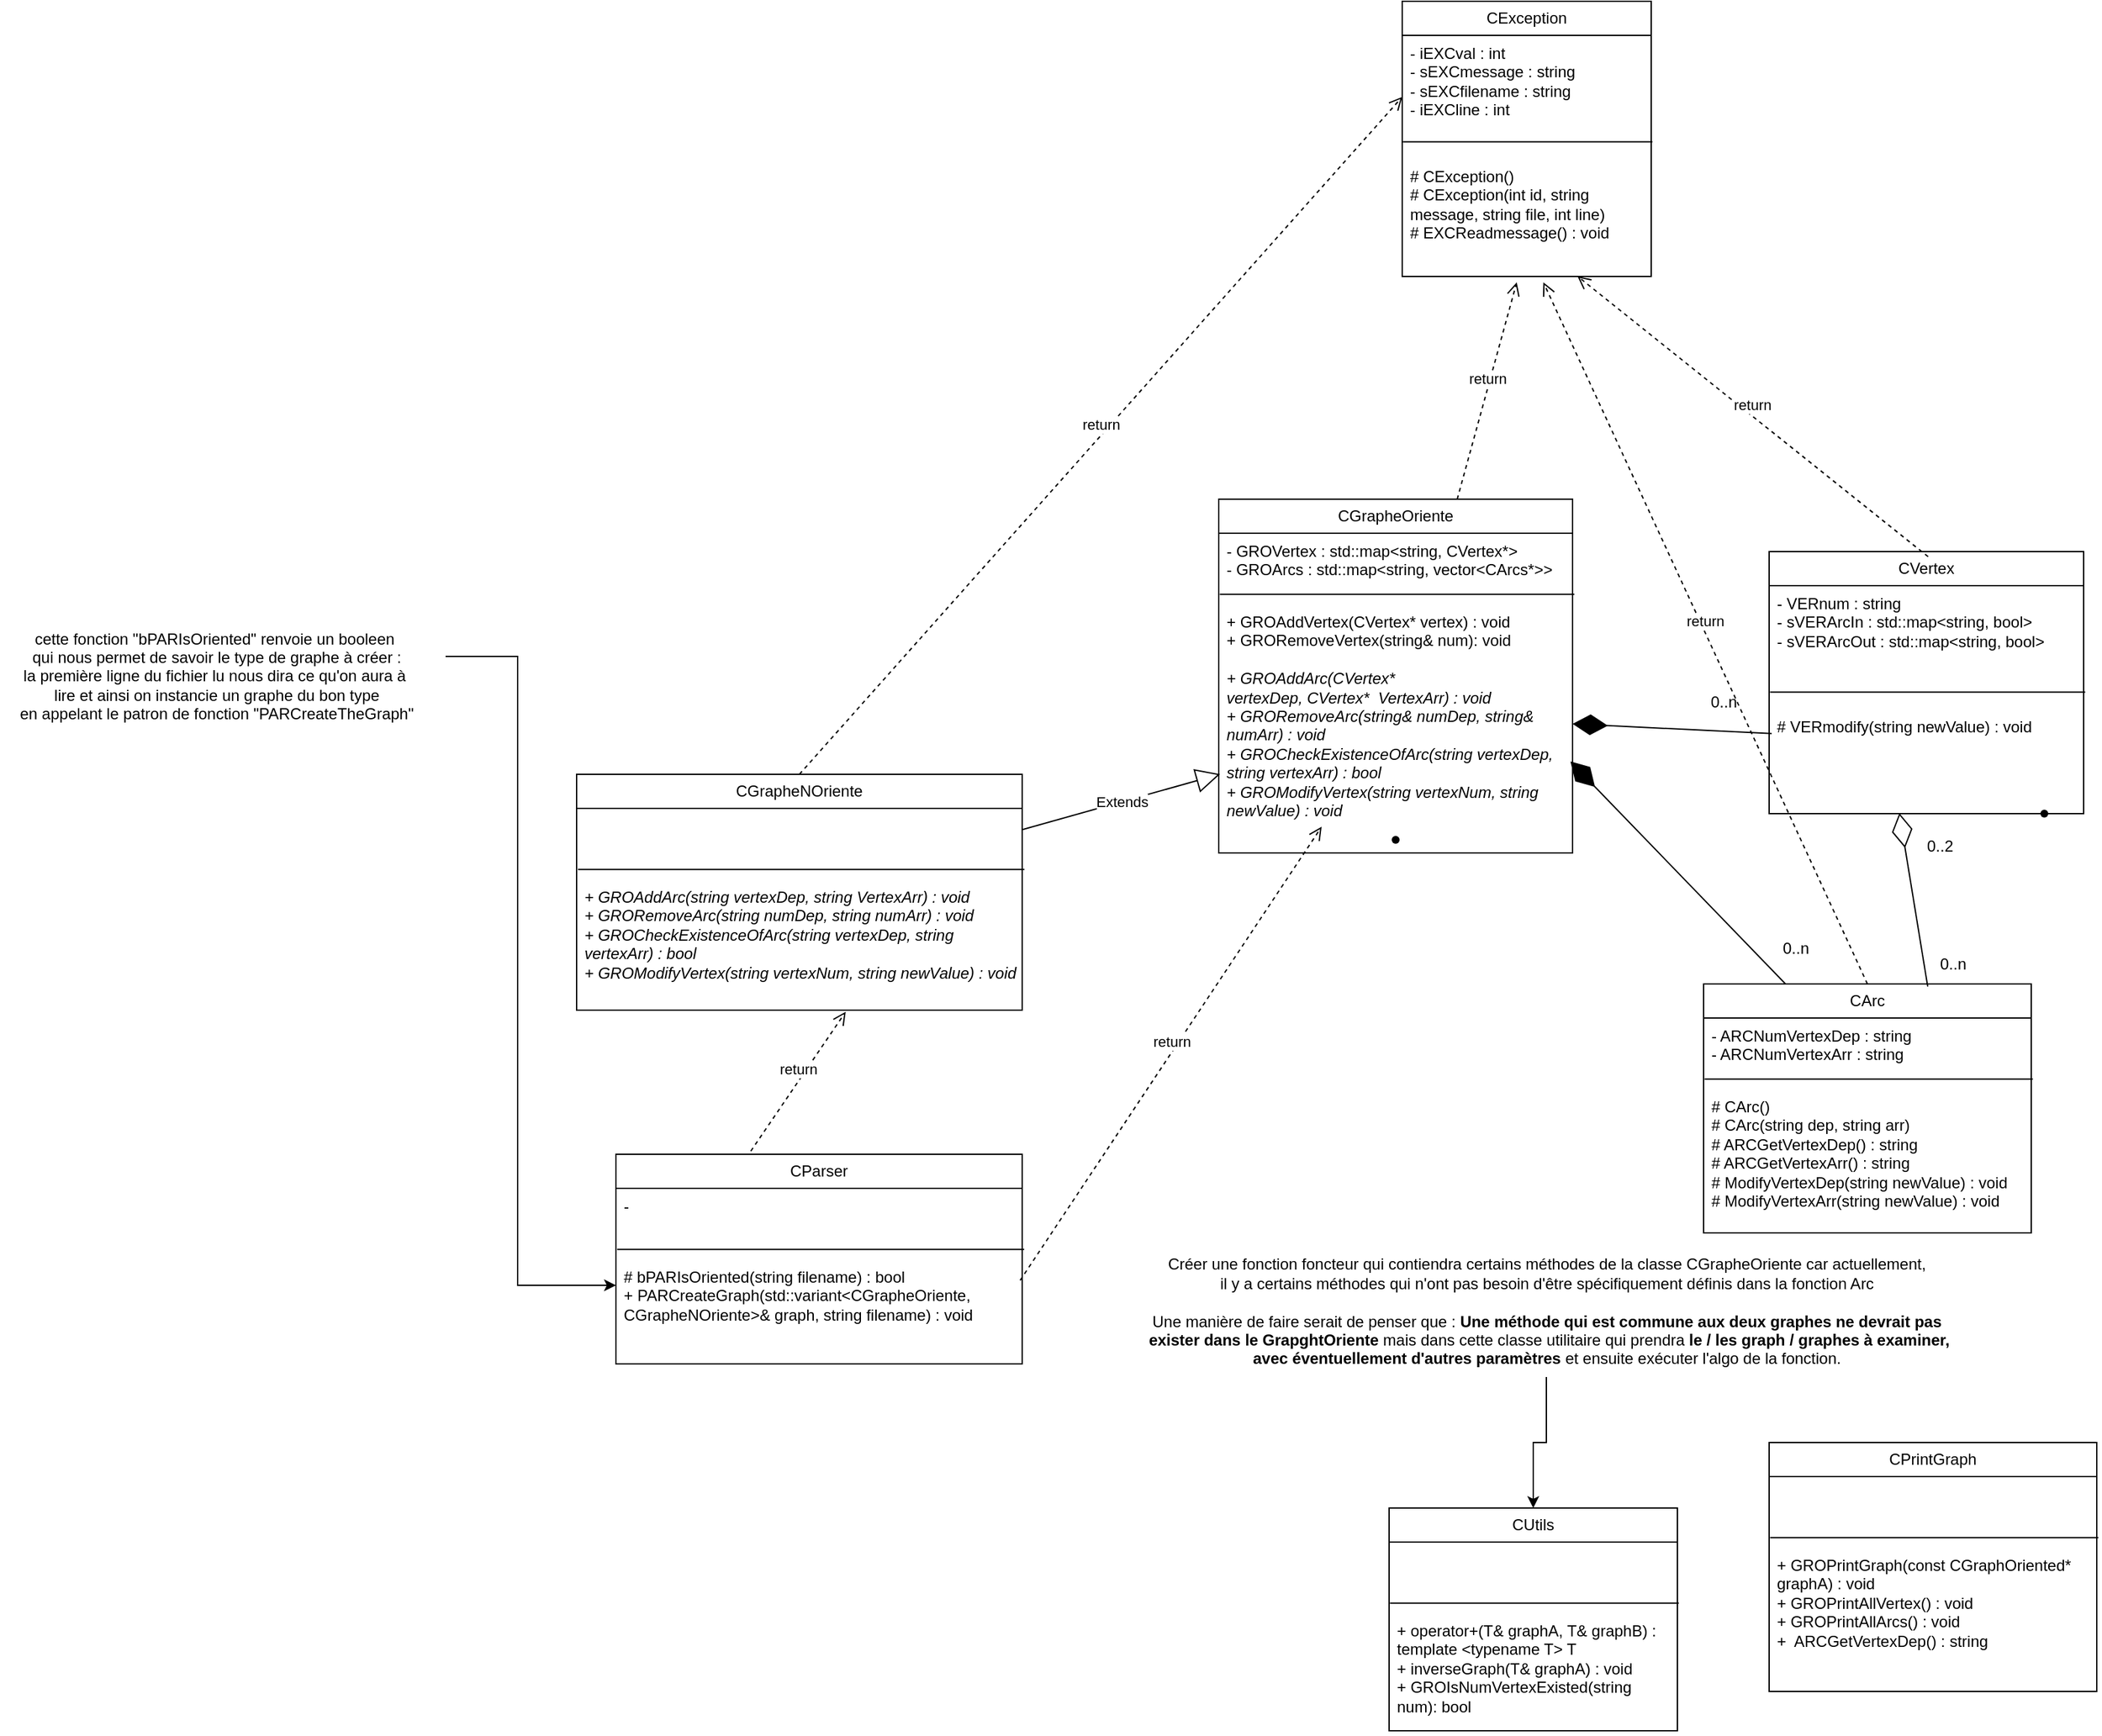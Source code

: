 <mxfile version="24.0.4" type="device" pages="2">
  <diagram id="C5RBs43oDa-KdzZeNtuy" name="Page-1">
    <mxGraphModel dx="2117" dy="1886" grid="1" gridSize="10" guides="1" tooltips="1" connect="1" arrows="1" fold="1" page="1" pageScale="1" pageWidth="827" pageHeight="1169" math="0" shadow="0">
      <root>
        <mxCell id="WIyWlLk6GJQsqaUBKTNV-0" />
        <mxCell id="WIyWlLk6GJQsqaUBKTNV-1" parent="WIyWlLk6GJQsqaUBKTNV-0" />
        <mxCell id="fmbFDOLSk-g1tTLBn8m_-1" value="CGrapheOriente" style="swimlane;fontStyle=0;childLayout=stackLayout;horizontal=1;startSize=26;fillColor=none;horizontalStack=0;resizeParent=1;resizeParentMax=0;resizeLast=0;collapsible=1;marginBottom=0;whiteSpace=wrap;html=1;" parent="WIyWlLk6GJQsqaUBKTNV-1" vertex="1">
          <mxGeometry x="130" y="90" width="270" height="270" as="geometry" />
        </mxCell>
        <mxCell id="fmbFDOLSk-g1tTLBn8m_-2" value="- GROVertex : std::map&amp;lt;string, CVertex*&amp;gt;&lt;div&gt;- GROArcs : std::map&amp;lt;string, vector&amp;lt;&lt;span style=&quot;background-color: initial;&quot;&gt;CArcs*&lt;/span&gt;&lt;span style=&quot;background-color: initial;&quot;&gt;&amp;gt;&amp;gt;&lt;/span&gt;&lt;/div&gt;&lt;div&gt;&lt;br&gt;&lt;/div&gt;&lt;div&gt;&lt;br&gt;&lt;/div&gt;" style="text;strokeColor=none;fillColor=none;align=left;verticalAlign=top;spacingLeft=4;spacingRight=4;overflow=hidden;rotatable=0;points=[[0,0.5],[1,0.5]];portConstraint=eastwest;whiteSpace=wrap;html=1;shadow=0;" parent="fmbFDOLSk-g1tTLBn8m_-1" vertex="1">
          <mxGeometry y="26" width="270" height="54" as="geometry" />
        </mxCell>
        <mxCell id="fmbFDOLSk-g1tTLBn8m_-5" value="" style="endArrow=none;html=1;rounded=0;exitX=0.003;exitY=0.864;exitDx=0;exitDy=0;exitPerimeter=0;entryX=1.005;entryY=0.864;entryDx=0;entryDy=0;entryPerimeter=0;" parent="fmbFDOLSk-g1tTLBn8m_-1" source="fmbFDOLSk-g1tTLBn8m_-2" target="fmbFDOLSk-g1tTLBn8m_-2" edge="1">
          <mxGeometry width="50" height="50" relative="1" as="geometry">
            <mxPoint x="160" y="260" as="sourcePoint" />
            <mxPoint x="210" y="210" as="targetPoint" />
          </mxGeometry>
        </mxCell>
        <mxCell id="fmbFDOLSk-g1tTLBn8m_-4" value="&lt;div&gt;&lt;span style=&quot;background-color: initial;&quot;&gt;+ GROAddVertex(CVertex* vertex) : void&lt;/span&gt;&lt;br&gt;&lt;/div&gt;&lt;div&gt;&lt;div&gt;+ GRORemoveVertex(string&amp;amp; num): void&lt;/div&gt;&lt;div&gt;&lt;/div&gt;&lt;/div&gt;&lt;div&gt;&lt;div style=&quot;border-color: var(--border-color);&quot;&gt;&lt;i&gt;&lt;br&gt;&lt;/i&gt;&lt;/div&gt;&lt;div style=&quot;border-color: var(--border-color);&quot;&gt;&lt;i&gt;+ GROAddArc(CVertex* vertexDep,&amp;nbsp;&lt;/i&gt;&lt;i&gt;CVertex*&amp;nbsp;&lt;/i&gt;&lt;i&gt;&amp;nbsp;VertexArr) : void&lt;/i&gt;&lt;/div&gt;&lt;/div&gt;&lt;div&gt;&lt;i style=&quot;background-color: initial;&quot;&gt;+ GRORemoveArc(string&amp;amp; numDep, string&amp;amp; numArr) : void&lt;/i&gt;&lt;br&gt;&lt;/div&gt;&lt;div&gt;&lt;i&gt;+ GROCheckExistenceOfArc(string vertexDep, string vertexArr) : bool&lt;br&gt;&lt;/i&gt;&lt;/div&gt;&lt;div&gt;&lt;i&gt;+ GROModifyVertex(string vertexNum, string newValue) : void&lt;/i&gt;&lt;br&gt;&lt;/div&gt;" style="text;strokeColor=none;fillColor=none;align=left;verticalAlign=top;spacingLeft=4;spacingRight=4;overflow=hidden;rotatable=0;points=[[0,0.5],[1,0.5]];portConstraint=eastwest;whiteSpace=wrap;html=1;" parent="fmbFDOLSk-g1tTLBn8m_-1" vertex="1">
          <mxGeometry y="80" width="270" height="170" as="geometry" />
        </mxCell>
        <mxCell id="YMa9OIgM9HhuB_QN7jro-11" value="" style="shape=waypoint;sketch=0;size=6;pointerEvents=1;points=[];fillColor=none;resizable=0;rotatable=0;perimeter=centerPerimeter;snapToPoint=1;" parent="fmbFDOLSk-g1tTLBn8m_-1" vertex="1">
          <mxGeometry y="250" width="270" height="20" as="geometry" />
        </mxCell>
        <mxCell id="fmbFDOLSk-g1tTLBn8m_-10" value="Extends" style="endArrow=block;endSize=16;endFill=0;html=1;rounded=0;entryX=0.004;entryY=0.764;entryDx=0;entryDy=0;entryPerimeter=0;" parent="WIyWlLk6GJQsqaUBKTNV-1" source="fmbFDOLSk-g1tTLBn8m_-26" target="fmbFDOLSk-g1tTLBn8m_-4" edge="1">
          <mxGeometry width="160" relative="1" as="geometry">
            <mxPoint x="240" y="500" as="sourcePoint" />
            <mxPoint x="360" y="360" as="targetPoint" />
          </mxGeometry>
        </mxCell>
        <mxCell id="fmbFDOLSk-g1tTLBn8m_-21" value="CArc" style="swimlane;fontStyle=0;childLayout=stackLayout;horizontal=1;startSize=26;fillColor=none;horizontalStack=0;resizeParent=1;resizeParentMax=0;resizeLast=0;collapsible=1;marginBottom=0;whiteSpace=wrap;html=1;" parent="WIyWlLk6GJQsqaUBKTNV-1" vertex="1">
          <mxGeometry x="500" y="460" width="250" height="190" as="geometry" />
        </mxCell>
        <mxCell id="fmbFDOLSk-g1tTLBn8m_-22" value="&lt;div&gt;- ARCNumVertexDep : string&lt;/div&gt;&lt;div&gt;- ARCNumVertexArr : string&lt;/div&gt;&lt;div&gt;&lt;br&gt;&lt;/div&gt;" style="text;strokeColor=none;fillColor=none;align=left;verticalAlign=top;spacingLeft=4;spacingRight=4;overflow=hidden;rotatable=0;points=[[0,0.5],[1,0.5]];portConstraint=eastwest;whiteSpace=wrap;html=1;shadow=0;" parent="fmbFDOLSk-g1tTLBn8m_-21" vertex="1">
          <mxGeometry y="26" width="250" height="54" as="geometry" />
        </mxCell>
        <mxCell id="fmbFDOLSk-g1tTLBn8m_-25" value="" style="endArrow=none;html=1;rounded=0;exitX=0.003;exitY=0.864;exitDx=0;exitDy=0;exitPerimeter=0;entryX=1.005;entryY=0.864;entryDx=0;entryDy=0;entryPerimeter=0;" parent="fmbFDOLSk-g1tTLBn8m_-21" source="fmbFDOLSk-g1tTLBn8m_-22" target="fmbFDOLSk-g1tTLBn8m_-22" edge="1">
          <mxGeometry width="50" height="50" relative="1" as="geometry">
            <mxPoint x="160" y="260" as="sourcePoint" />
            <mxPoint x="210" y="210" as="targetPoint" />
          </mxGeometry>
        </mxCell>
        <mxCell id="fmbFDOLSk-g1tTLBn8m_-24" value="# CArc()&lt;div&gt;# CArc(string dep, string arr)&lt;/div&gt;&lt;div&gt;# ARCGetVertexDep() : string&lt;/div&gt;&lt;div&gt;# ARCGetVertexArr() : string&lt;/div&gt;&lt;div&gt;# ModifyVertexDep(string newValue) : void&lt;/div&gt;&lt;div&gt;# ModifyVertexArr(string newValue) : void&lt;/div&gt;" style="text;strokeColor=none;fillColor=none;align=left;verticalAlign=top;spacingLeft=4;spacingRight=4;overflow=hidden;rotatable=0;points=[[0,0.5],[1,0.5]];portConstraint=eastwest;whiteSpace=wrap;html=1;" parent="fmbFDOLSk-g1tTLBn8m_-21" vertex="1">
          <mxGeometry y="80" width="250" height="110" as="geometry" />
        </mxCell>
        <mxCell id="fmbFDOLSk-g1tTLBn8m_-26" value="CGrapheNOriente" style="swimlane;fontStyle=0;childLayout=stackLayout;horizontal=1;startSize=26;fillColor=none;horizontalStack=0;resizeParent=1;resizeParentMax=0;resizeLast=0;collapsible=1;marginBottom=0;whiteSpace=wrap;html=1;" parent="WIyWlLk6GJQsqaUBKTNV-1" vertex="1">
          <mxGeometry x="-360" y="300" width="340" height="180" as="geometry" />
        </mxCell>
        <mxCell id="fmbFDOLSk-g1tTLBn8m_-27" value="&lt;div&gt;&lt;br&gt;&lt;/div&gt;" style="text;strokeColor=none;fillColor=none;align=left;verticalAlign=top;spacingLeft=4;spacingRight=4;overflow=hidden;rotatable=0;points=[[0,0.5],[1,0.5]];portConstraint=eastwest;whiteSpace=wrap;html=1;shadow=0;" parent="fmbFDOLSk-g1tTLBn8m_-26" vertex="1">
          <mxGeometry y="26" width="340" height="54" as="geometry" />
        </mxCell>
        <mxCell id="fmbFDOLSk-g1tTLBn8m_-29" value="&lt;i style=&quot;border-color: var(--border-color);&quot;&gt;+ GROAddArc(string vertexDep, string VertexArr) : void&lt;/i&gt;&lt;div&gt;&lt;i style=&quot;border-color: var(--border-color);&quot;&gt;&lt;div&gt;&lt;i&gt;+ GRORemoveArc(string numDep, string numArr) : void&lt;/i&gt;&lt;/div&gt;&lt;div&gt;&lt;div style=&quot;font-style: normal;&quot;&gt;&lt;div&gt;&lt;div&gt;&lt;i&gt;+ GROCheckExistenceOfArc(string vertexDep, string vertexArr) : bool&lt;br&gt;&lt;/i&gt;&lt;/div&gt;&lt;div&gt;&lt;i&gt;+ GROModifyVertex(string vertexNum, string newValue) : void&lt;/i&gt;&lt;i&gt;&lt;br&gt;&lt;/i&gt;&lt;/div&gt;&lt;div&gt;&lt;br&gt;&lt;/div&gt;&lt;/div&gt;&lt;/div&gt;&lt;/div&gt;&lt;/i&gt;&lt;/div&gt;" style="text;strokeColor=none;fillColor=none;align=left;verticalAlign=top;spacingLeft=4;spacingRight=4;overflow=hidden;rotatable=0;points=[[0,0.5],[1,0.5]];portConstraint=eastwest;whiteSpace=wrap;html=1;" parent="fmbFDOLSk-g1tTLBn8m_-26" vertex="1">
          <mxGeometry y="80" width="340" height="100" as="geometry" />
        </mxCell>
        <mxCell id="fmbFDOLSk-g1tTLBn8m_-30" value="" style="endArrow=none;html=1;rounded=0;exitX=0.003;exitY=0.864;exitDx=0;exitDy=0;exitPerimeter=0;entryX=1.005;entryY=0.864;entryDx=0;entryDy=0;entryPerimeter=0;" parent="fmbFDOLSk-g1tTLBn8m_-26" source="fmbFDOLSk-g1tTLBn8m_-27" target="fmbFDOLSk-g1tTLBn8m_-27" edge="1">
          <mxGeometry width="50" height="50" relative="1" as="geometry">
            <mxPoint x="160" y="260" as="sourcePoint" />
            <mxPoint x="210" y="210" as="targetPoint" />
          </mxGeometry>
        </mxCell>
        <mxCell id="fmbFDOLSk-g1tTLBn8m_-32" value="CParser" style="swimlane;fontStyle=0;childLayout=stackLayout;horizontal=1;startSize=26;fillColor=none;horizontalStack=0;resizeParent=1;resizeParentMax=0;resizeLast=0;collapsible=1;marginBottom=0;whiteSpace=wrap;html=1;" parent="WIyWlLk6GJQsqaUBKTNV-1" vertex="1">
          <mxGeometry x="-330" y="590" width="310" height="160" as="geometry" />
        </mxCell>
        <mxCell id="fmbFDOLSk-g1tTLBn8m_-33" value="&lt;div&gt;-&lt;/div&gt;" style="text;strokeColor=none;fillColor=none;align=left;verticalAlign=top;spacingLeft=4;spacingRight=4;overflow=hidden;rotatable=0;points=[[0,0.5],[1,0.5]];portConstraint=eastwest;whiteSpace=wrap;html=1;shadow=0;" parent="fmbFDOLSk-g1tTLBn8m_-32" vertex="1">
          <mxGeometry y="26" width="310" height="54" as="geometry" />
        </mxCell>
        <mxCell id="fmbFDOLSk-g1tTLBn8m_-34" value="# bPARIsOriented(string filename) : bool&lt;div&gt;+ PARCreateGraph(std::variant&amp;lt;CGrapheOriente, CGrapheNOriente&amp;gt;&amp;amp; graph, string filename) : void&lt;/div&gt;&lt;div&gt;&lt;div&gt;&lt;br&gt;&lt;/div&gt;&lt;/div&gt;" style="text;strokeColor=none;fillColor=none;align=left;verticalAlign=top;spacingLeft=4;spacingRight=4;overflow=hidden;rotatable=0;points=[[0,0.5],[1,0.5]];portConstraint=eastwest;whiteSpace=wrap;html=1;" parent="fmbFDOLSk-g1tTLBn8m_-32" vertex="1">
          <mxGeometry y="80" width="310" height="80" as="geometry" />
        </mxCell>
        <mxCell id="fmbFDOLSk-g1tTLBn8m_-35" value="" style="endArrow=none;html=1;rounded=0;exitX=0.003;exitY=0.864;exitDx=0;exitDy=0;exitPerimeter=0;entryX=1.005;entryY=0.864;entryDx=0;entryDy=0;entryPerimeter=0;" parent="fmbFDOLSk-g1tTLBn8m_-32" source="fmbFDOLSk-g1tTLBn8m_-33" target="fmbFDOLSk-g1tTLBn8m_-33" edge="1">
          <mxGeometry width="50" height="50" relative="1" as="geometry">
            <mxPoint x="160" y="260" as="sourcePoint" />
            <mxPoint x="210" y="210" as="targetPoint" />
          </mxGeometry>
        </mxCell>
        <mxCell id="fmbFDOLSk-g1tTLBn8m_-36" value="CException" style="swimlane;fontStyle=0;childLayout=stackLayout;horizontal=1;startSize=26;fillColor=none;horizontalStack=0;resizeParent=1;resizeParentMax=0;resizeLast=0;collapsible=1;marginBottom=0;whiteSpace=wrap;html=1;" parent="WIyWlLk6GJQsqaUBKTNV-1" vertex="1">
          <mxGeometry x="270" y="-290" width="190" height="210" as="geometry" />
        </mxCell>
        <mxCell id="fmbFDOLSk-g1tTLBn8m_-37" value="- iEXCval : int&lt;br&gt;- sEXCmessage : string&lt;br&gt;- sEXCfilename : string&amp;nbsp;&lt;br&gt;- iEXCline : int" style="text;strokeColor=none;fillColor=none;align=left;verticalAlign=top;spacingLeft=4;spacingRight=4;overflow=hidden;rotatable=0;points=[[0,0.5],[1,0.5]];portConstraint=eastwest;whiteSpace=wrap;html=1;shadow=0;" parent="fmbFDOLSk-g1tTLBn8m_-36" vertex="1">
          <mxGeometry y="26" width="190" height="94" as="geometry" />
        </mxCell>
        <mxCell id="fmbFDOLSk-g1tTLBn8m_-38" value="# CException()&lt;br&gt;# CException(int id, string message, string file, int line)&lt;br&gt;# EXCReadmessage() : void" style="text;strokeColor=none;fillColor=none;align=left;verticalAlign=top;spacingLeft=4;spacingRight=4;overflow=hidden;rotatable=0;points=[[0,0.5],[1,0.5]];portConstraint=eastwest;whiteSpace=wrap;html=1;" parent="fmbFDOLSk-g1tTLBn8m_-36" vertex="1">
          <mxGeometry y="120" width="190" height="90" as="geometry" />
        </mxCell>
        <mxCell id="fmbFDOLSk-g1tTLBn8m_-39" value="" style="endArrow=none;html=1;rounded=0;exitX=0.003;exitY=0.864;exitDx=0;exitDy=0;exitPerimeter=0;entryX=1.005;entryY=0.864;entryDx=0;entryDy=0;entryPerimeter=0;" parent="fmbFDOLSk-g1tTLBn8m_-36" source="fmbFDOLSk-g1tTLBn8m_-37" target="fmbFDOLSk-g1tTLBn8m_-37" edge="1">
          <mxGeometry width="50" height="50" relative="1" as="geometry">
            <mxPoint x="160" y="260" as="sourcePoint" />
            <mxPoint x="210" y="210" as="targetPoint" />
          </mxGeometry>
        </mxCell>
        <mxCell id="fmbFDOLSk-g1tTLBn8m_-40" value="CVertex" style="swimlane;fontStyle=0;childLayout=stackLayout;horizontal=1;startSize=26;fillColor=none;horizontalStack=0;resizeParent=1;resizeParentMax=0;resizeLast=0;collapsible=1;marginBottom=0;whiteSpace=wrap;html=1;" parent="WIyWlLk6GJQsqaUBKTNV-1" vertex="1">
          <mxGeometry x="550" y="130" width="240" height="200" as="geometry" />
        </mxCell>
        <mxCell id="fmbFDOLSk-g1tTLBn8m_-41" value="&lt;div&gt;- VERnum : string&lt;/div&gt;&lt;div&gt;- sVERArcIn : std::map&amp;lt;string, bool&amp;gt;&lt;/div&gt;&lt;div&gt;- sVERArcOut : std::map&amp;lt;string, bool&amp;gt;&lt;/div&gt;" style="text;strokeColor=none;fillColor=none;align=left;verticalAlign=top;spacingLeft=4;spacingRight=4;overflow=hidden;rotatable=0;points=[[0,0.5],[1,0.5]];portConstraint=eastwest;whiteSpace=wrap;html=1;shadow=0;" parent="fmbFDOLSk-g1tTLBn8m_-40" vertex="1">
          <mxGeometry y="26" width="240" height="94" as="geometry" />
        </mxCell>
        <mxCell id="fmbFDOLSk-g1tTLBn8m_-42" value="# VERmodify(string newValue) : void&amp;nbsp;" style="text;strokeColor=none;fillColor=none;align=left;verticalAlign=top;spacingLeft=4;spacingRight=4;overflow=hidden;rotatable=0;points=[[0,0.5],[1,0.5]];portConstraint=eastwest;whiteSpace=wrap;html=1;" parent="fmbFDOLSk-g1tTLBn8m_-40" vertex="1">
          <mxGeometry y="120" width="240" height="80" as="geometry" />
        </mxCell>
        <mxCell id="fmbFDOLSk-g1tTLBn8m_-43" value="" style="endArrow=none;html=1;rounded=0;exitX=0.003;exitY=0.864;exitDx=0;exitDy=0;exitPerimeter=0;entryX=1.005;entryY=0.864;entryDx=0;entryDy=0;entryPerimeter=0;" parent="fmbFDOLSk-g1tTLBn8m_-40" source="fmbFDOLSk-g1tTLBn8m_-41" target="fmbFDOLSk-g1tTLBn8m_-41" edge="1">
          <mxGeometry width="50" height="50" relative="1" as="geometry">
            <mxPoint x="160" y="260" as="sourcePoint" />
            <mxPoint x="210" y="210" as="targetPoint" />
          </mxGeometry>
        </mxCell>
        <mxCell id="YMa9OIgM9HhuB_QN7jro-5" value="" style="endArrow=diamondThin;endFill=0;endSize=24;html=1;rounded=0;exitX=0.684;exitY=0.01;exitDx=0;exitDy=0;exitPerimeter=0;entryX=0.414;entryY=0.995;entryDx=0;entryDy=0;entryPerimeter=0;" parent="WIyWlLk6GJQsqaUBKTNV-1" source="fmbFDOLSk-g1tTLBn8m_-21" target="fmbFDOLSk-g1tTLBn8m_-42" edge="1">
          <mxGeometry width="160" relative="1" as="geometry">
            <mxPoint x="380" y="340" as="sourcePoint" />
            <mxPoint x="640" y="380" as="targetPoint" />
          </mxGeometry>
        </mxCell>
        <mxCell id="YMa9OIgM9HhuB_QN7jro-19" value="" style="shape=waypoint;sketch=0;size=6;pointerEvents=1;points=[];fillColor=none;resizable=0;rotatable=0;perimeter=centerPerimeter;snapToPoint=1;" parent="WIyWlLk6GJQsqaUBKTNV-1" vertex="1">
          <mxGeometry x="750" y="320" width="20" height="20" as="geometry" />
        </mxCell>
        <mxCell id="jpHtHk-Gjady7nrNkco8-8" value="" style="edgeStyle=orthogonalEdgeStyle;rounded=0;orthogonalLoop=1;jettySize=auto;html=1;entryX=0.5;entryY=0;entryDx=0;entryDy=0;" parent="WIyWlLk6GJQsqaUBKTNV-1" source="YMa9OIgM9HhuB_QN7jro-22" target="jpHtHk-Gjady7nrNkco8-4" edge="1">
          <mxGeometry relative="1" as="geometry" />
        </mxCell>
        <mxCell id="YMa9OIgM9HhuB_QN7jro-22" value="Créer une fonction foncteur qui contiendra certains méthodes de la classe CGrapheOriente car actuellement, &lt;br&gt;il y a certains méthodes qui n&#39;ont pas besoin d&#39;être spécifiquement définis dans la fonction Arc&lt;br&gt;&lt;br&gt;Une manière de faire serait de penser que : &lt;b&gt;Une méthode qui est commune aux deux graphes ne devrait pas&lt;br&gt;&amp;nbsp;exister dans le GrapghtOriente&lt;/b&gt; mais dans cette classe utilitaire qui prendra &lt;b&gt;le / les graph / graphes à examiner, &lt;br&gt;avec éventuellement d&#39;autres paramètres &lt;/b&gt;et ensuite exécuter l&#39;algo de la fonction." style="text;html=1;align=center;verticalAlign=middle;resizable=0;points=[];autosize=1;strokeColor=none;fillColor=none;" parent="WIyWlLk6GJQsqaUBKTNV-1" vertex="1">
          <mxGeometry x="60" y="660" width="640" height="100" as="geometry" />
        </mxCell>
        <mxCell id="aSlPxgay4dl9dSOuCyVQ-1" value="return" style="html=1;verticalAlign=bottom;endArrow=open;dashed=1;endSize=8;curved=0;rounded=0;exitX=0.995;exitY=0.203;exitDx=0;exitDy=0;exitPerimeter=0;" parent="WIyWlLk6GJQsqaUBKTNV-1" source="fmbFDOLSk-g1tTLBn8m_-34" target="fmbFDOLSk-g1tTLBn8m_-4" edge="1">
          <mxGeometry relative="1" as="geometry">
            <mxPoint x="130" y="470" as="sourcePoint" />
            <mxPoint x="50" y="470" as="targetPoint" />
          </mxGeometry>
        </mxCell>
        <mxCell id="aSlPxgay4dl9dSOuCyVQ-2" value="return" style="html=1;verticalAlign=bottom;endArrow=open;dashed=1;endSize=8;curved=0;rounded=0;exitX=0.332;exitY=-0.015;exitDx=0;exitDy=0;entryX=0.604;entryY=1.012;entryDx=0;entryDy=0;entryPerimeter=0;exitPerimeter=0;" parent="WIyWlLk6GJQsqaUBKTNV-1" source="fmbFDOLSk-g1tTLBn8m_-32" target="fmbFDOLSk-g1tTLBn8m_-29" edge="1">
          <mxGeometry relative="1" as="geometry">
            <mxPoint x="138" y="374" as="sourcePoint" />
            <mxPoint y="316" as="targetPoint" />
          </mxGeometry>
        </mxCell>
        <mxCell id="aSlPxgay4dl9dSOuCyVQ-3" value="cette fonction &quot;bPARIsOriented&quot; renvoie un booleen&amp;nbsp;&lt;div&gt;qui nous permet de savoir le type de graphe à créer :&lt;/div&gt;&lt;div&gt;la première ligne du fichier lu nous dira ce qu&#39;on aura à&amp;nbsp;&lt;/div&gt;&lt;div&gt;lire et ainsi on instancie un graphe&amp;nbsp;&lt;span style=&quot;background-color: initial;&quot;&gt;du bon type&lt;/span&gt;&lt;/div&gt;&lt;div&gt;&lt;span style=&quot;background-color: initial;&quot;&gt;&amp;nbsp;en appelant le patron de fonction &quot;&lt;/span&gt;&lt;span style=&quot;background-color: initial;&quot;&gt;PARCreateTheGraph&lt;/span&gt;&lt;span style=&quot;background-color: initial;&quot;&gt;&quot;&lt;/span&gt;&lt;span style=&quot;background-color: initial;&quot;&gt;&amp;nbsp;&lt;/span&gt;&lt;/div&gt;" style="text;html=1;align=center;verticalAlign=middle;resizable=0;points=[];autosize=1;strokeColor=none;fillColor=none;" parent="WIyWlLk6GJQsqaUBKTNV-1" vertex="1">
          <mxGeometry x="-800" y="180" width="330" height="90" as="geometry" />
        </mxCell>
        <mxCell id="aSlPxgay4dl9dSOuCyVQ-4" value="" style="edgeStyle=orthogonalEdgeStyle;rounded=0;orthogonalLoop=1;jettySize=auto;html=1;" parent="WIyWlLk6GJQsqaUBKTNV-1" target="fmbFDOLSk-g1tTLBn8m_-34" edge="1">
          <mxGeometry relative="1" as="geometry">
            <mxPoint x="-460" y="210" as="sourcePoint" />
            <mxPoint x="-280" y="690" as="targetPoint" />
            <Array as="points">
              <mxPoint x="-405" y="210" />
              <mxPoint x="-405" y="690" />
            </Array>
          </mxGeometry>
        </mxCell>
        <mxCell id="aSlPxgay4dl9dSOuCyVQ-5" value="return" style="html=1;verticalAlign=bottom;endArrow=open;dashed=1;endSize=8;curved=0;rounded=0;exitX=0.674;exitY=0;exitDx=0;exitDy=0;exitPerimeter=0;entryX=0.46;entryY=1.05;entryDx=0;entryDy=0;entryPerimeter=0;" parent="WIyWlLk6GJQsqaUBKTNV-1" source="fmbFDOLSk-g1tTLBn8m_-1" target="fmbFDOLSk-g1tTLBn8m_-38" edge="1">
          <mxGeometry relative="1" as="geometry">
            <mxPoint x="340" y="-11" as="sourcePoint" />
            <mxPoint x="581" y="-60" as="targetPoint" />
          </mxGeometry>
        </mxCell>
        <mxCell id="aSlPxgay4dl9dSOuCyVQ-6" value="return" style="html=1;verticalAlign=bottom;endArrow=open;dashed=1;endSize=8;curved=0;rounded=0;exitX=0.002;exitY=1.056;exitDx=0;exitDy=0;exitPerimeter=0;entryX=0.704;entryY=0.998;entryDx=0;entryDy=0;entryPerimeter=0;" parent="WIyWlLk6GJQsqaUBKTNV-1" target="fmbFDOLSk-g1tTLBn8m_-38" edge="1">
          <mxGeometry relative="1" as="geometry">
            <mxPoint x="671.32" y="133.92" as="sourcePoint" />
            <mxPoint x="367" y="-65" as="targetPoint" />
          </mxGeometry>
        </mxCell>
        <mxCell id="aSlPxgay4dl9dSOuCyVQ-7" value="return" style="html=1;verticalAlign=bottom;endArrow=open;dashed=1;endSize=8;curved=0;rounded=0;exitX=0.5;exitY=0;exitDx=0;exitDy=0;entryX=0.567;entryY=1.05;entryDx=0;entryDy=0;entryPerimeter=0;" parent="WIyWlLk6GJQsqaUBKTNV-1" source="fmbFDOLSk-g1tTLBn8m_-21" target="fmbFDOLSk-g1tTLBn8m_-38" edge="1">
          <mxGeometry relative="1" as="geometry">
            <mxPoint x="332" y="110" as="sourcePoint" />
            <mxPoint x="377" y="-55" as="targetPoint" />
          </mxGeometry>
        </mxCell>
        <mxCell id="aSlPxgay4dl9dSOuCyVQ-9" value="return" style="html=1;verticalAlign=bottom;endArrow=open;dashed=1;endSize=8;curved=0;rounded=0;exitX=0.5;exitY=0;exitDx=0;exitDy=0;entryX=0;entryY=0.5;entryDx=0;entryDy=0;" parent="WIyWlLk6GJQsqaUBKTNV-1" source="fmbFDOLSk-g1tTLBn8m_-26" target="fmbFDOLSk-g1tTLBn8m_-37" edge="1">
          <mxGeometry relative="1" as="geometry">
            <mxPoint x="352" y="130" as="sourcePoint" />
            <mxPoint x="397" y="-35" as="targetPoint" />
          </mxGeometry>
        </mxCell>
        <mxCell id="jpHtHk-Gjady7nrNkco8-4" value="CUtils" style="swimlane;fontStyle=0;childLayout=stackLayout;horizontal=1;startSize=26;fillColor=none;horizontalStack=0;resizeParent=1;resizeParentMax=0;resizeLast=0;collapsible=1;marginBottom=0;whiteSpace=wrap;html=1;" parent="WIyWlLk6GJQsqaUBKTNV-1" vertex="1">
          <mxGeometry x="260" y="860" width="220" height="170" as="geometry" />
        </mxCell>
        <mxCell id="jpHtHk-Gjady7nrNkco8-5" value="&lt;div&gt;&lt;br&gt;&lt;/div&gt;" style="text;strokeColor=none;fillColor=none;align=left;verticalAlign=top;spacingLeft=4;spacingRight=4;overflow=hidden;rotatable=0;points=[[0,0.5],[1,0.5]];portConstraint=eastwest;whiteSpace=wrap;html=1;shadow=0;" parent="jpHtHk-Gjady7nrNkco8-4" vertex="1">
          <mxGeometry y="26" width="220" height="54" as="geometry" />
        </mxCell>
        <mxCell id="jpHtHk-Gjady7nrNkco8-6" value="+ operator+(T&amp;amp; graphA, T&amp;amp; graphB) :&amp;nbsp; template &amp;lt;typename T&amp;gt; T&lt;div&gt;+ inverseGraph(T&amp;amp; graphA) : void&lt;/div&gt;&lt;div&gt;&lt;span style=&quot;background-color: initial;&quot;&gt;+ GROIsNumVertexExisted(string num): bool&lt;/span&gt;&lt;br&gt;&lt;div&gt;&lt;br&gt;&lt;/div&gt;&lt;/div&gt;" style="text;strokeColor=none;fillColor=none;align=left;verticalAlign=top;spacingLeft=4;spacingRight=4;overflow=hidden;rotatable=0;points=[[0,0.5],[1,0.5]];portConstraint=eastwest;whiteSpace=wrap;html=1;" parent="jpHtHk-Gjady7nrNkco8-4" vertex="1">
          <mxGeometry y="80" width="220" height="90" as="geometry" />
        </mxCell>
        <mxCell id="jpHtHk-Gjady7nrNkco8-7" value="" style="endArrow=none;html=1;rounded=0;exitX=0.003;exitY=0.864;exitDx=0;exitDy=0;exitPerimeter=0;entryX=1.005;entryY=0.864;entryDx=0;entryDy=0;entryPerimeter=0;" parent="jpHtHk-Gjady7nrNkco8-4" source="jpHtHk-Gjady7nrNkco8-5" target="jpHtHk-Gjady7nrNkco8-5" edge="1">
          <mxGeometry width="50" height="50" relative="1" as="geometry">
            <mxPoint x="160" y="260" as="sourcePoint" />
            <mxPoint x="210" y="210" as="targetPoint" />
          </mxGeometry>
        </mxCell>
        <mxCell id="rUxitBRmKVqRNggyJUgf-0" value="" style="endArrow=diamondThin;endFill=1;endSize=24;html=1;rounded=0;exitX=0.008;exitY=0.236;exitDx=0;exitDy=0;exitPerimeter=0;" parent="WIyWlLk6GJQsqaUBKTNV-1" source="fmbFDOLSk-g1tTLBn8m_-42" target="fmbFDOLSk-g1tTLBn8m_-4" edge="1">
          <mxGeometry width="160" relative="1" as="geometry">
            <mxPoint x="400" y="150" as="sourcePoint" />
            <mxPoint x="560" y="150" as="targetPoint" />
          </mxGeometry>
        </mxCell>
        <mxCell id="rUxitBRmKVqRNggyJUgf-1" value="" style="endArrow=diamondThin;endFill=1;endSize=24;html=1;rounded=0;exitX=0.25;exitY=0;exitDx=0;exitDy=0;entryX=0.994;entryY=0.707;entryDx=0;entryDy=0;entryPerimeter=0;" parent="WIyWlLk6GJQsqaUBKTNV-1" source="fmbFDOLSk-g1tTLBn8m_-21" target="fmbFDOLSk-g1tTLBn8m_-4" edge="1">
          <mxGeometry width="160" relative="1" as="geometry">
            <mxPoint x="562" y="279" as="sourcePoint" />
            <mxPoint x="410" y="303" as="targetPoint" />
          </mxGeometry>
        </mxCell>
        <mxCell id="rUxitBRmKVqRNggyJUgf-6" value="CPrintGraph" style="swimlane;fontStyle=0;childLayout=stackLayout;horizontal=1;startSize=26;fillColor=none;horizontalStack=0;resizeParent=1;resizeParentMax=0;resizeLast=0;collapsible=1;marginBottom=0;whiteSpace=wrap;html=1;" parent="WIyWlLk6GJQsqaUBKTNV-1" vertex="1">
          <mxGeometry x="550" y="810" width="250" height="190" as="geometry" />
        </mxCell>
        <mxCell id="rUxitBRmKVqRNggyJUgf-7" value="&lt;div&gt;&lt;br&gt;&lt;/div&gt;" style="text;strokeColor=none;fillColor=none;align=left;verticalAlign=top;spacingLeft=4;spacingRight=4;overflow=hidden;rotatable=0;points=[[0,0.5],[1,0.5]];portConstraint=eastwest;whiteSpace=wrap;html=1;shadow=0;" parent="rUxitBRmKVqRNggyJUgf-6" vertex="1">
          <mxGeometry y="26" width="250" height="54" as="geometry" />
        </mxCell>
        <mxCell id="rUxitBRmKVqRNggyJUgf-8" value="" style="endArrow=none;html=1;rounded=0;exitX=0.003;exitY=0.864;exitDx=0;exitDy=0;exitPerimeter=0;entryX=1.005;entryY=0.864;entryDx=0;entryDy=0;entryPerimeter=0;" parent="rUxitBRmKVqRNggyJUgf-6" source="rUxitBRmKVqRNggyJUgf-7" target="rUxitBRmKVqRNggyJUgf-7" edge="1">
          <mxGeometry width="50" height="50" relative="1" as="geometry">
            <mxPoint x="160" y="260" as="sourcePoint" />
            <mxPoint x="210" y="210" as="targetPoint" />
          </mxGeometry>
        </mxCell>
        <mxCell id="rUxitBRmKVqRNggyJUgf-9" value="+&amp;nbsp;&lt;span style=&quot;background-color: initial;&quot;&gt;GROPrintGraph(const CGraphOriented* graphA) : void&lt;/span&gt;&lt;div&gt;&lt;div&gt;&lt;span style=&quot;background-color: initial;&quot;&gt;+ GROPrintAllVertex() : void&lt;/span&gt;&lt;/div&gt;&lt;div&gt;+ GROPrintAllArcs() : void&lt;/div&gt;&lt;div&gt;+&amp;nbsp; ARCGetVertexDep() : string&lt;/div&gt;&lt;/div&gt;" style="text;strokeColor=none;fillColor=none;align=left;verticalAlign=top;spacingLeft=4;spacingRight=4;overflow=hidden;rotatable=0;points=[[0,0.5],[1,0.5]];portConstraint=eastwest;whiteSpace=wrap;html=1;" parent="rUxitBRmKVqRNggyJUgf-6" vertex="1">
          <mxGeometry y="80" width="250" height="110" as="geometry" />
        </mxCell>
        <mxCell id="rUxitBRmKVqRNggyJUgf-11" value="0..n" style="text;html=1;align=center;verticalAlign=middle;resizable=0;points=[];autosize=1;strokeColor=none;fillColor=none;" parent="WIyWlLk6GJQsqaUBKTNV-1" vertex="1">
          <mxGeometry x="495" y="230" width="40" height="30" as="geometry" />
        </mxCell>
        <mxCell id="rUxitBRmKVqRNggyJUgf-12" value="0..n" style="text;html=1;align=center;verticalAlign=middle;resizable=0;points=[];autosize=1;strokeColor=none;fillColor=none;" parent="WIyWlLk6GJQsqaUBKTNV-1" vertex="1">
          <mxGeometry x="670" y="430" width="40" height="30" as="geometry" />
        </mxCell>
        <mxCell id="rUxitBRmKVqRNggyJUgf-13" value="0..2" style="text;html=1;align=center;verticalAlign=middle;resizable=0;points=[];autosize=1;strokeColor=none;fillColor=none;" parent="WIyWlLk6GJQsqaUBKTNV-1" vertex="1">
          <mxGeometry x="660" y="340" width="40" height="30" as="geometry" />
        </mxCell>
        <mxCell id="rUxitBRmKVqRNggyJUgf-14" value="0..n" style="text;html=1;align=center;verticalAlign=middle;resizable=0;points=[];autosize=1;strokeColor=none;fillColor=none;" parent="WIyWlLk6GJQsqaUBKTNV-1" vertex="1">
          <mxGeometry x="550" y="418" width="40" height="30" as="geometry" />
        </mxCell>
      </root>
    </mxGraphModel>
  </diagram>
  <diagram id="9N1XHmUSdZyPTgAJXPx4" name="Page-2">
    <mxGraphModel dx="2117" dy="1886" grid="1" gridSize="10" guides="1" tooltips="1" connect="1" arrows="1" fold="1" page="1" pageScale="1" pageWidth="827" pageHeight="1169" math="0" shadow="0">
      <root>
        <mxCell id="0" />
        <mxCell id="1" parent="0" />
        <mxCell id="Kami5yc4PQlXoIISYPQk-1" value="CGrapheOriente" style="swimlane;fontStyle=0;childLayout=stackLayout;horizontal=1;startSize=26;fillColor=none;horizontalStack=0;resizeParent=1;resizeParentMax=0;resizeLast=0;collapsible=1;marginBottom=0;whiteSpace=wrap;html=1;" parent="1" vertex="1">
          <mxGeometry x="130" y="90" width="310" height="240" as="geometry" />
        </mxCell>
        <mxCell id="Kami5yc4PQlXoIISYPQk-2" value="- GROVertex : std::map&amp;lt;string, CVertex*&amp;gt;&lt;div&gt;- GROArcs : std::map&amp;lt;string, CArcs*&amp;gt;&lt;/div&gt;&lt;div&gt;&lt;br&gt;&lt;/div&gt;&lt;div&gt;&lt;br&gt;&lt;/div&gt;" style="text;strokeColor=none;fillColor=none;align=left;verticalAlign=top;spacingLeft=4;spacingRight=4;overflow=hidden;rotatable=0;points=[[0,0.5],[1,0.5]];portConstraint=eastwest;whiteSpace=wrap;html=1;shadow=0;" parent="Kami5yc4PQlXoIISYPQk-1" vertex="1">
          <mxGeometry y="26" width="310" height="54" as="geometry" />
        </mxCell>
        <mxCell id="Kami5yc4PQlXoIISYPQk-3" value="&lt;div&gt;+ GROModifyVertex(CVertex* vertex, string value) : void&lt;/div&gt;&lt;div&gt;+ GROModifyVertex(string vertexNum, string newValue) : void&lt;br&gt;&lt;/div&gt;&lt;div&gt;&lt;span style=&quot;background-color: initial;&quot;&gt;+ GROAddVertex(CVertex&amp;amp; vertex) : void&lt;/span&gt;&lt;br&gt;&lt;/div&gt;&lt;div&gt;&lt;div style=&quot;border-color: var(--border-color);&quot;&gt;&lt;i&gt;+ GROAddArc(string vertexDep, string VertexArr) : void&lt;/i&gt;&lt;/div&gt;&lt;/div&gt;&lt;div&gt;+ GRORemoveVertex(string num): void&lt;/div&gt;&lt;div&gt;&lt;div&gt;&lt;i&gt;+ GRORemoveArc(string numDep, string numArr) : void&lt;/i&gt;&lt;/div&gt;&lt;/div&gt;&lt;div&gt;+ GROCheckExistenceOfArc(&lt;span style=&quot;background-color: initial;&quot;&gt;graphA&lt;/span&gt;&lt;span style=&quot;background-color: initial;&quot;&gt;,&amp;nbsp;&lt;/span&gt;&lt;span style=&quot;text-align: center; background-color: initial;&quot;&gt;CVertex&lt;/span&gt;&lt;span style=&quot;background-color: initial;&quot;&gt;&amp;nbsp;vertexDep,&amp;nbsp;&lt;/span&gt;&lt;/div&gt;&lt;div&gt;&lt;span style=&quot;background-color: initial; text-align: center;&quot;&gt;CVertex&amp;amp;&amp;nbsp;&lt;/span&gt;&lt;span style=&quot;background-color: initial;&quot;&gt;vertexArr) : bool&lt;/span&gt;&lt;/div&gt;" style="text;strokeColor=none;fillColor=none;align=left;verticalAlign=top;spacingLeft=4;spacingRight=4;overflow=hidden;rotatable=0;points=[[0,0.5],[1,0.5]];portConstraint=eastwest;whiteSpace=wrap;html=1;" parent="Kami5yc4PQlXoIISYPQk-1" vertex="1">
          <mxGeometry y="80" width="310" height="160" as="geometry" />
        </mxCell>
        <mxCell id="Kami5yc4PQlXoIISYPQk-4" value="" style="endArrow=none;html=1;rounded=0;exitX=0.003;exitY=0.864;exitDx=0;exitDy=0;exitPerimeter=0;entryX=1.005;entryY=0.864;entryDx=0;entryDy=0;entryPerimeter=0;" parent="Kami5yc4PQlXoIISYPQk-1" source="Kami5yc4PQlXoIISYPQk-2" target="Kami5yc4PQlXoIISYPQk-2" edge="1">
          <mxGeometry width="50" height="50" relative="1" as="geometry">
            <mxPoint x="160" y="260" as="sourcePoint" />
            <mxPoint x="210" y="210" as="targetPoint" />
          </mxGeometry>
        </mxCell>
        <mxCell id="Kami5yc4PQlXoIISYPQk-7" value="Extends" style="endArrow=block;endSize=16;endFill=0;html=1;rounded=0;entryX=0.004;entryY=0.764;entryDx=0;entryDy=0;entryPerimeter=0;" parent="1" source="Kami5yc4PQlXoIISYPQk-12" target="Kami5yc4PQlXoIISYPQk-3" edge="1">
          <mxGeometry width="160" relative="1" as="geometry">
            <mxPoint x="240" y="500" as="sourcePoint" />
            <mxPoint x="360" y="360" as="targetPoint" />
          </mxGeometry>
        </mxCell>
        <mxCell id="Kami5yc4PQlXoIISYPQk-8" value="CArc" style="swimlane;fontStyle=0;childLayout=stackLayout;horizontal=1;startSize=26;fillColor=none;horizontalStack=0;resizeParent=1;resizeParentMax=0;resizeLast=0;collapsible=1;marginBottom=0;whiteSpace=wrap;html=1;" parent="1" vertex="1">
          <mxGeometry x="565" y="460" width="250" height="190" as="geometry" />
        </mxCell>
        <mxCell id="Kami5yc4PQlXoIISYPQk-9" value="&lt;div&gt;- ARCNumVertexDep : string&lt;/div&gt;&lt;div&gt;- ARCNumVertexArr : string&lt;/div&gt;&lt;div&gt;&lt;br&gt;&lt;/div&gt;" style="text;strokeColor=none;fillColor=none;align=left;verticalAlign=top;spacingLeft=4;spacingRight=4;overflow=hidden;rotatable=0;points=[[0,0.5],[1,0.5]];portConstraint=eastwest;whiteSpace=wrap;html=1;shadow=0;" parent="Kami5yc4PQlXoIISYPQk-8" vertex="1">
          <mxGeometry y="26" width="250" height="54" as="geometry" />
        </mxCell>
        <mxCell id="Kami5yc4PQlXoIISYPQk-10" value="" style="endArrow=none;html=1;rounded=0;exitX=0.003;exitY=0.864;exitDx=0;exitDy=0;exitPerimeter=0;entryX=1.005;entryY=0.864;entryDx=0;entryDy=0;entryPerimeter=0;" parent="Kami5yc4PQlXoIISYPQk-8" source="Kami5yc4PQlXoIISYPQk-9" target="Kami5yc4PQlXoIISYPQk-9" edge="1">
          <mxGeometry width="50" height="50" relative="1" as="geometry">
            <mxPoint x="160" y="260" as="sourcePoint" />
            <mxPoint x="210" y="210" as="targetPoint" />
          </mxGeometry>
        </mxCell>
        <mxCell id="Kami5yc4PQlXoIISYPQk-11" value="# CArc()&lt;div&gt;# CArc(string dep, string arr)&lt;/div&gt;&lt;div&gt;# ARCGetVertexDep() : string&lt;/div&gt;&lt;div&gt;# ARCGetVertexArr() : string&lt;/div&gt;&lt;div&gt;# ModifyVertexDep(string newValue) : void&lt;/div&gt;&lt;div&gt;# ModifyVertexArr(string newValue) : void&lt;/div&gt;" style="text;strokeColor=none;fillColor=none;align=left;verticalAlign=top;spacingLeft=4;spacingRight=4;overflow=hidden;rotatable=0;points=[[0,0.5],[1,0.5]];portConstraint=eastwest;whiteSpace=wrap;html=1;" parent="Kami5yc4PQlXoIISYPQk-8" vertex="1">
          <mxGeometry y="80" width="250" height="110" as="geometry" />
        </mxCell>
        <mxCell id="Kami5yc4PQlXoIISYPQk-12" value="CGrapheNOriente" style="swimlane;fontStyle=0;childLayout=stackLayout;horizontal=1;startSize=26;fillColor=none;horizontalStack=0;resizeParent=1;resizeParentMax=0;resizeLast=0;collapsible=1;marginBottom=0;whiteSpace=wrap;html=1;" parent="1" vertex="1">
          <mxGeometry x="-340" y="340" width="310" height="130" as="geometry" />
        </mxCell>
        <mxCell id="Kami5yc4PQlXoIISYPQk-13" value="&lt;div&gt;&lt;br&gt;&lt;/div&gt;" style="text;strokeColor=none;fillColor=none;align=left;verticalAlign=top;spacingLeft=4;spacingRight=4;overflow=hidden;rotatable=0;points=[[0,0.5],[1,0.5]];portConstraint=eastwest;whiteSpace=wrap;html=1;shadow=0;" parent="Kami5yc4PQlXoIISYPQk-12" vertex="1">
          <mxGeometry y="26" width="310" height="54" as="geometry" />
        </mxCell>
        <mxCell id="Kami5yc4PQlXoIISYPQk-14" value="&lt;i style=&quot;border-color: var(--border-color);&quot;&gt;+ GROAddArc(string vertexDep, string VertexArr) : void&lt;/i&gt;&lt;div&gt;&lt;i style=&quot;border-color: var(--border-color);&quot;&gt;&lt;div&gt;&lt;i&gt;+ GRORemoveArc(string numDep, string numArr) : void&lt;/i&gt;&lt;/div&gt;&lt;div&gt;&lt;div style=&quot;font-style: normal;&quot;&gt;&lt;div&gt;&lt;br&gt;&lt;/div&gt;&lt;/div&gt;&lt;/div&gt;&lt;/i&gt;&lt;/div&gt;" style="text;strokeColor=none;fillColor=none;align=left;verticalAlign=top;spacingLeft=4;spacingRight=4;overflow=hidden;rotatable=0;points=[[0,0.5],[1,0.5]];portConstraint=eastwest;whiteSpace=wrap;html=1;" parent="Kami5yc4PQlXoIISYPQk-12" vertex="1">
          <mxGeometry y="80" width="310" height="50" as="geometry" />
        </mxCell>
        <mxCell id="Kami5yc4PQlXoIISYPQk-15" value="" style="endArrow=none;html=1;rounded=0;exitX=0.003;exitY=0.864;exitDx=0;exitDy=0;exitPerimeter=0;entryX=1.005;entryY=0.864;entryDx=0;entryDy=0;entryPerimeter=0;" parent="Kami5yc4PQlXoIISYPQk-12" source="Kami5yc4PQlXoIISYPQk-13" target="Kami5yc4PQlXoIISYPQk-13" edge="1">
          <mxGeometry width="50" height="50" relative="1" as="geometry">
            <mxPoint x="160" y="260" as="sourcePoint" />
            <mxPoint x="210" y="210" as="targetPoint" />
          </mxGeometry>
        </mxCell>
        <mxCell id="Kami5yc4PQlXoIISYPQk-16" value="CParser" style="swimlane;fontStyle=0;childLayout=stackLayout;horizontal=1;startSize=26;fillColor=none;horizontalStack=0;resizeParent=1;resizeParentMax=0;resizeLast=0;collapsible=1;marginBottom=0;whiteSpace=wrap;html=1;" parent="1" vertex="1">
          <mxGeometry x="-330" y="590" width="310" height="160" as="geometry" />
        </mxCell>
        <mxCell id="Kami5yc4PQlXoIISYPQk-17" value="&lt;div&gt;-&lt;/div&gt;" style="text;strokeColor=none;fillColor=none;align=left;verticalAlign=top;spacingLeft=4;spacingRight=4;overflow=hidden;rotatable=0;points=[[0,0.5],[1,0.5]];portConstraint=eastwest;whiteSpace=wrap;html=1;shadow=0;" parent="Kami5yc4PQlXoIISYPQk-16" vertex="1">
          <mxGeometry y="26" width="310" height="54" as="geometry" />
        </mxCell>
        <mxCell id="Kami5yc4PQlXoIISYPQk-18" value="# bPARIsOriented(string filename) : bool&lt;div&gt;+ PARCreateGraph(std::variant&amp;lt;CGrapheOriente, CGrapheNOriente&amp;gt;&amp;amp; graph, string filename) : void&lt;/div&gt;&lt;div&gt;&lt;div&gt;&lt;br&gt;&lt;/div&gt;&lt;/div&gt;" style="text;strokeColor=none;fillColor=none;align=left;verticalAlign=top;spacingLeft=4;spacingRight=4;overflow=hidden;rotatable=0;points=[[0,0.5],[1,0.5]];portConstraint=eastwest;whiteSpace=wrap;html=1;" parent="Kami5yc4PQlXoIISYPQk-16" vertex="1">
          <mxGeometry y="80" width="310" height="80" as="geometry" />
        </mxCell>
        <mxCell id="Kami5yc4PQlXoIISYPQk-19" value="" style="endArrow=none;html=1;rounded=0;exitX=0.003;exitY=0.864;exitDx=0;exitDy=0;exitPerimeter=0;entryX=1.005;entryY=0.864;entryDx=0;entryDy=0;entryPerimeter=0;" parent="Kami5yc4PQlXoIISYPQk-16" source="Kami5yc4PQlXoIISYPQk-17" target="Kami5yc4PQlXoIISYPQk-17" edge="1">
          <mxGeometry width="50" height="50" relative="1" as="geometry">
            <mxPoint x="160" y="260" as="sourcePoint" />
            <mxPoint x="210" y="210" as="targetPoint" />
          </mxGeometry>
        </mxCell>
        <mxCell id="Kami5yc4PQlXoIISYPQk-20" value="CException" style="swimlane;fontStyle=0;childLayout=stackLayout;horizontal=1;startSize=26;fillColor=none;horizontalStack=0;resizeParent=1;resizeParentMax=0;resizeLast=0;collapsible=1;marginBottom=0;whiteSpace=wrap;html=1;" parent="1" vertex="1">
          <mxGeometry x="270" y="-290" width="190" height="210" as="geometry" />
        </mxCell>
        <mxCell id="Kami5yc4PQlXoIISYPQk-21" value="- iEXCval : int&lt;br&gt;- sEXCmessage : string&lt;br&gt;- sEXCfilename : string&amp;nbsp;&lt;br&gt;- iEXCline : int" style="text;strokeColor=none;fillColor=none;align=left;verticalAlign=top;spacingLeft=4;spacingRight=4;overflow=hidden;rotatable=0;points=[[0,0.5],[1,0.5]];portConstraint=eastwest;whiteSpace=wrap;html=1;shadow=0;" parent="Kami5yc4PQlXoIISYPQk-20" vertex="1">
          <mxGeometry y="26" width="190" height="94" as="geometry" />
        </mxCell>
        <mxCell id="Kami5yc4PQlXoIISYPQk-22" value="# CException()&lt;br&gt;# CException(int id, string message, string file, int line)&lt;br&gt;# EXCReadmessage() : void" style="text;strokeColor=none;fillColor=none;align=left;verticalAlign=top;spacingLeft=4;spacingRight=4;overflow=hidden;rotatable=0;points=[[0,0.5],[1,0.5]];portConstraint=eastwest;whiteSpace=wrap;html=1;" parent="Kami5yc4PQlXoIISYPQk-20" vertex="1">
          <mxGeometry y="120" width="190" height="90" as="geometry" />
        </mxCell>
        <mxCell id="Kami5yc4PQlXoIISYPQk-23" value="" style="endArrow=none;html=1;rounded=0;exitX=0.003;exitY=0.864;exitDx=0;exitDy=0;exitPerimeter=0;entryX=1.005;entryY=0.864;entryDx=0;entryDy=0;entryPerimeter=0;" parent="Kami5yc4PQlXoIISYPQk-20" source="Kami5yc4PQlXoIISYPQk-21" target="Kami5yc4PQlXoIISYPQk-21" edge="1">
          <mxGeometry width="50" height="50" relative="1" as="geometry">
            <mxPoint x="160" y="260" as="sourcePoint" />
            <mxPoint x="210" y="210" as="targetPoint" />
          </mxGeometry>
        </mxCell>
        <mxCell id="Kami5yc4PQlXoIISYPQk-24" value="CVertex" style="swimlane;fontStyle=0;childLayout=stackLayout;horizontal=1;startSize=26;fillColor=none;horizontalStack=0;resizeParent=1;resizeParentMax=0;resizeLast=0;collapsible=1;marginBottom=0;whiteSpace=wrap;html=1;" parent="1" vertex="1">
          <mxGeometry x="640" y="70" width="240" height="200" as="geometry" />
        </mxCell>
        <mxCell id="Kami5yc4PQlXoIISYPQk-25" value="&lt;div&gt;- sVERnum : string&lt;/div&gt;&lt;div&gt;- mVERArcIn : std::map&amp;lt;string, bool&amp;gt;&lt;/div&gt;&lt;div&gt;- mVERArcOut : std::map&amp;lt;string, bool&amp;gt;&lt;/div&gt;" style="text;strokeColor=none;fillColor=none;align=left;verticalAlign=top;spacingLeft=4;spacingRight=4;overflow=hidden;rotatable=0;points=[[0,0.5],[1,0.5]];portConstraint=eastwest;whiteSpace=wrap;html=1;shadow=0;" parent="Kami5yc4PQlXoIISYPQk-24" vertex="1">
          <mxGeometry y="26" width="240" height="94" as="geometry" />
        </mxCell>
        <mxCell id="Kami5yc4PQlXoIISYPQk-26" value="# SOMmodify(string newValue) : void&amp;nbsp;" style="text;strokeColor=none;fillColor=none;align=left;verticalAlign=top;spacingLeft=4;spacingRight=4;overflow=hidden;rotatable=0;points=[[0,0.5],[1,0.5]];portConstraint=eastwest;whiteSpace=wrap;html=1;" parent="Kami5yc4PQlXoIISYPQk-24" vertex="1">
          <mxGeometry y="120" width="240" height="80" as="geometry" />
        </mxCell>
        <mxCell id="Kami5yc4PQlXoIISYPQk-27" value="" style="endArrow=none;html=1;rounded=0;exitX=0.003;exitY=0.864;exitDx=0;exitDy=0;exitPerimeter=0;entryX=1.005;entryY=0.864;entryDx=0;entryDy=0;entryPerimeter=0;" parent="Kami5yc4PQlXoIISYPQk-24" source="Kami5yc4PQlXoIISYPQk-25" target="Kami5yc4PQlXoIISYPQk-25" edge="1">
          <mxGeometry width="50" height="50" relative="1" as="geometry">
            <mxPoint x="160" y="260" as="sourcePoint" />
            <mxPoint x="210" y="210" as="targetPoint" />
          </mxGeometry>
        </mxCell>
        <mxCell id="Kami5yc4PQlXoIISYPQk-28" value="" style="endArrow=diamondThin;endFill=0;endSize=24;html=1;rounded=0;exitX=0.684;exitY=0.01;exitDx=0;exitDy=0;exitPerimeter=0;entryX=0.414;entryY=0.995;entryDx=0;entryDy=0;entryPerimeter=0;" parent="1" source="Kami5yc4PQlXoIISYPQk-8" target="Kami5yc4PQlXoIISYPQk-26" edge="1">
          <mxGeometry width="160" relative="1" as="geometry">
            <mxPoint x="380" y="340" as="sourcePoint" />
            <mxPoint x="640" y="380" as="targetPoint" />
          </mxGeometry>
        </mxCell>
        <mxCell id="Kami5yc4PQlXoIISYPQk-33" value="" style="shape=waypoint;sketch=0;size=6;pointerEvents=1;points=[];fillColor=none;resizable=0;rotatable=0;perimeter=centerPerimeter;snapToPoint=1;" parent="1" vertex="1">
          <mxGeometry x="750" y="320" width="20" height="20" as="geometry" />
        </mxCell>
        <mxCell id="Kami5yc4PQlXoIISYPQk-34" value="" style="edgeStyle=orthogonalEdgeStyle;rounded=0;orthogonalLoop=1;jettySize=auto;html=1;" parent="1" target="Kami5yc4PQlXoIISYPQk-48" edge="1" source="Kami5yc4PQlXoIISYPQk-3">
          <mxGeometry relative="1" as="geometry">
            <mxPoint x="240" y="360" as="sourcePoint" />
            <mxPoint x="330" y="640" as="targetPoint" />
            <Array as="points">
              <mxPoint x="240" y="360" />
              <mxPoint x="210" y="360" />
            </Array>
          </mxGeometry>
        </mxCell>
        <mxCell id="Kami5yc4PQlXoIISYPQk-36" value="return" style="html=1;verticalAlign=bottom;endArrow=open;dashed=1;endSize=8;curved=0;rounded=0;exitX=0.995;exitY=0.203;exitDx=0;exitDy=0;exitPerimeter=0;entryX=0.13;entryY=1.009;entryDx=0;entryDy=0;entryPerimeter=0;" parent="1" source="Kami5yc4PQlXoIISYPQk-18" target="Kami5yc4PQlXoIISYPQk-3" edge="1">
          <mxGeometry relative="1" as="geometry">
            <mxPoint x="130" y="470" as="sourcePoint" />
            <mxPoint x="140" y="400" as="targetPoint" />
          </mxGeometry>
        </mxCell>
        <mxCell id="Kami5yc4PQlXoIISYPQk-37" value="return" style="html=1;verticalAlign=bottom;endArrow=open;dashed=1;endSize=8;curved=0;rounded=0;exitX=0.332;exitY=-0.015;exitDx=0;exitDy=0;entryX=0.604;entryY=1.012;entryDx=0;entryDy=0;entryPerimeter=0;exitPerimeter=0;" parent="1" source="Kami5yc4PQlXoIISYPQk-16" target="Kami5yc4PQlXoIISYPQk-14" edge="1">
          <mxGeometry relative="1" as="geometry">
            <mxPoint x="138" y="374" as="sourcePoint" />
            <mxPoint y="316" as="targetPoint" />
          </mxGeometry>
        </mxCell>
        <mxCell id="Kami5yc4PQlXoIISYPQk-40" value="return" style="html=1;verticalAlign=bottom;endArrow=open;dashed=1;endSize=8;curved=0;rounded=0;exitX=0.674;exitY=0;exitDx=0;exitDy=0;exitPerimeter=0;entryX=0.46;entryY=1.05;entryDx=0;entryDy=0;entryPerimeter=0;" parent="1" source="Kami5yc4PQlXoIISYPQk-1" target="Kami5yc4PQlXoIISYPQk-22" edge="1">
          <mxGeometry relative="1" as="geometry">
            <mxPoint x="340" y="-11" as="sourcePoint" />
            <mxPoint x="581" y="-60" as="targetPoint" />
          </mxGeometry>
        </mxCell>
        <mxCell id="Kami5yc4PQlXoIISYPQk-41" value="return" style="html=1;verticalAlign=bottom;endArrow=open;dashed=1;endSize=8;curved=0;rounded=0;exitX=0;exitY=0;exitDx=0;exitDy=0;entryX=0.704;entryY=0.998;entryDx=0;entryDy=0;entryPerimeter=0;" parent="1" source="Kami5yc4PQlXoIISYPQk-24" target="Kami5yc4PQlXoIISYPQk-22" edge="1">
          <mxGeometry relative="1" as="geometry">
            <mxPoint x="671.32" y="133.92" as="sourcePoint" />
            <mxPoint x="367" y="-65" as="targetPoint" />
          </mxGeometry>
        </mxCell>
        <mxCell id="Kami5yc4PQlXoIISYPQk-42" value="return" style="html=1;verticalAlign=bottom;endArrow=open;dashed=1;endSize=8;curved=0;rounded=0;exitX=0.5;exitY=0;exitDx=0;exitDy=0;entryX=0.567;entryY=1.05;entryDx=0;entryDy=0;entryPerimeter=0;" parent="1" source="Kami5yc4PQlXoIISYPQk-8" target="Kami5yc4PQlXoIISYPQk-22" edge="1">
          <mxGeometry relative="1" as="geometry">
            <mxPoint x="332" y="110" as="sourcePoint" />
            <mxPoint x="377" y="-55" as="targetPoint" />
          </mxGeometry>
        </mxCell>
        <mxCell id="Kami5yc4PQlXoIISYPQk-43" value="return" style="html=1;verticalAlign=bottom;endArrow=open;dashed=1;endSize=8;curved=0;rounded=0;exitX=0.5;exitY=0;exitDx=0;exitDy=0;entryX=0;entryY=0.5;entryDx=0;entryDy=0;" parent="1" source="Kami5yc4PQlXoIISYPQk-12" target="Kami5yc4PQlXoIISYPQk-21" edge="1">
          <mxGeometry relative="1" as="geometry">
            <mxPoint x="352" y="130" as="sourcePoint" />
            <mxPoint x="397" y="-35" as="targetPoint" />
          </mxGeometry>
        </mxCell>
        <mxCell id="Kami5yc4PQlXoIISYPQk-44" value="&lt;div style=&quot;text-align: justify;&quot;&gt;&lt;br&gt;&lt;/div&gt;" style="text;html=1;align=center;verticalAlign=middle;resizable=0;points=[];autosize=1;strokeColor=none;fillColor=none;" parent="1" vertex="1">
          <mxGeometry x="1020" y="350" width="20" height="30" as="geometry" />
        </mxCell>
        <mxCell id="Kami5yc4PQlXoIISYPQk-48" value="CUtils" style="swimlane;fontStyle=0;childLayout=stackLayout;horizontal=1;startSize=26;fillColor=none;horizontalStack=0;resizeParent=1;resizeParentMax=0;resizeLast=0;collapsible=1;marginBottom=0;whiteSpace=wrap;html=1;" parent="1" vertex="1">
          <mxGeometry x="100" y="520" width="220" height="180" as="geometry" />
        </mxCell>
        <mxCell id="Kami5yc4PQlXoIISYPQk-49" value="&lt;div&gt;&lt;br&gt;&lt;/div&gt;" style="text;strokeColor=none;fillColor=none;align=left;verticalAlign=top;spacingLeft=4;spacingRight=4;overflow=hidden;rotatable=0;points=[[0,0.5],[1,0.5]];portConstraint=eastwest;whiteSpace=wrap;html=1;shadow=0;" parent="Kami5yc4PQlXoIISYPQk-48" vertex="1">
          <mxGeometry y="26" width="220" height="54" as="geometry" />
        </mxCell>
        <mxCell id="Kami5yc4PQlXoIISYPQk-50" value="+ operator+(T&amp;amp; graphA, T&amp;amp; graphB) :&amp;nbsp; template &amp;lt;typename T&amp;gt; T&lt;div&gt;+ inverseGraph(T&amp;amp; graphA) : void&lt;/div&gt;&lt;div&gt;&lt;span style=&quot;background-color: initial;&quot;&gt;+ GROIsNumVertexExisted(&lt;/span&gt;&lt;span style=&quot;background-color: initial;&quot;&gt;T&amp;amp; graphA,&amp;nbsp;&lt;/span&gt;&lt;span style=&quot;background-color: initial;&quot;&gt;string num): bool&lt;/span&gt;&lt;/div&gt;&lt;div&gt;&lt;div&gt;&lt;br&gt;&lt;/div&gt;&lt;br&gt;&lt;/div&gt;" style="text;strokeColor=none;fillColor=none;align=left;verticalAlign=top;spacingLeft=4;spacingRight=4;overflow=hidden;rotatable=0;points=[[0,0.5],[1,0.5]];portConstraint=eastwest;whiteSpace=wrap;html=1;" parent="Kami5yc4PQlXoIISYPQk-48" vertex="1">
          <mxGeometry y="80" width="220" height="100" as="geometry" />
        </mxCell>
        <mxCell id="Kami5yc4PQlXoIISYPQk-51" value="" style="endArrow=none;html=1;rounded=0;exitX=0.003;exitY=0.864;exitDx=0;exitDy=0;exitPerimeter=0;entryX=1.005;entryY=0.864;entryDx=0;entryDy=0;entryPerimeter=0;" parent="Kami5yc4PQlXoIISYPQk-48" source="Kami5yc4PQlXoIISYPQk-49" target="Kami5yc4PQlXoIISYPQk-49" edge="1">
          <mxGeometry width="50" height="50" relative="1" as="geometry">
            <mxPoint x="160" y="260" as="sourcePoint" />
            <mxPoint x="210" y="210" as="targetPoint" />
          </mxGeometry>
        </mxCell>
        <mxCell id="Kami5yc4PQlXoIISYPQk-54" value="" style="endArrow=diamondThin;endFill=1;endSize=24;html=1;rounded=0;exitX=0.008;exitY=0.236;exitDx=0;exitDy=0;exitPerimeter=0;" parent="1" source="Kami5yc4PQlXoIISYPQk-26" target="Kami5yc4PQlXoIISYPQk-3" edge="1">
          <mxGeometry width="160" relative="1" as="geometry">
            <mxPoint x="400" y="150" as="sourcePoint" />
            <mxPoint x="560" y="150" as="targetPoint" />
          </mxGeometry>
        </mxCell>
        <mxCell id="Kami5yc4PQlXoIISYPQk-55" value="" style="endArrow=diamondThin;endFill=1;endSize=24;html=1;rounded=0;exitX=0.25;exitY=0;exitDx=0;exitDy=0;entryX=0.994;entryY=0.707;entryDx=0;entryDy=0;entryPerimeter=0;" parent="1" source="Kami5yc4PQlXoIISYPQk-8" target="Kami5yc4PQlXoIISYPQk-3" edge="1">
          <mxGeometry width="160" relative="1" as="geometry">
            <mxPoint x="562" y="279" as="sourcePoint" />
            <mxPoint x="410" y="303" as="targetPoint" />
          </mxGeometry>
        </mxCell>
        <mxCell id="Kami5yc4PQlXoIISYPQk-56" value="CPrintGraph" style="swimlane;fontStyle=0;childLayout=stackLayout;horizontal=1;startSize=26;fillColor=none;horizontalStack=0;resizeParent=1;resizeParentMax=0;resizeLast=0;collapsible=1;marginBottom=0;whiteSpace=wrap;html=1;" parent="1" vertex="1">
          <mxGeometry x="370" y="690" width="250" height="190" as="geometry" />
        </mxCell>
        <mxCell id="Kami5yc4PQlXoIISYPQk-57" value="&lt;div&gt;&lt;br&gt;&lt;/div&gt;" style="text;strokeColor=none;fillColor=none;align=left;verticalAlign=top;spacingLeft=4;spacingRight=4;overflow=hidden;rotatable=0;points=[[0,0.5],[1,0.5]];portConstraint=eastwest;whiteSpace=wrap;html=1;shadow=0;" parent="Kami5yc4PQlXoIISYPQk-56" vertex="1">
          <mxGeometry y="26" width="250" height="54" as="geometry" />
        </mxCell>
        <mxCell id="Kami5yc4PQlXoIISYPQk-58" value="" style="endArrow=none;html=1;rounded=0;exitX=0.003;exitY=0.864;exitDx=0;exitDy=0;exitPerimeter=0;entryX=1.005;entryY=0.864;entryDx=0;entryDy=0;entryPerimeter=0;" parent="Kami5yc4PQlXoIISYPQk-56" source="Kami5yc4PQlXoIISYPQk-57" target="Kami5yc4PQlXoIISYPQk-57" edge="1">
          <mxGeometry width="50" height="50" relative="1" as="geometry">
            <mxPoint x="160" y="260" as="sourcePoint" />
            <mxPoint x="210" y="210" as="targetPoint" />
          </mxGeometry>
        </mxCell>
        <mxCell id="Kami5yc4PQlXoIISYPQk-59" value="+&amp;nbsp;&lt;span style=&quot;background-color: initial;&quot;&gt;GROPrintGraph(&lt;/span&gt;T&amp;amp; graphA&lt;span style=&quot;background-color: initial;&quot;&gt;) : void&lt;/span&gt;&lt;div&gt;&lt;div&gt;&lt;span style=&quot;background-color: initial;&quot;&gt;+ GROPrintAllVertex(&lt;/span&gt;&lt;span style=&quot;background-color: initial;&quot;&gt;T&amp;amp; graphA&lt;/span&gt;&lt;span style=&quot;background-color: initial;&quot;&gt;) : void&lt;/span&gt;&lt;/div&gt;&lt;div&gt;+ GROPrintAllArcs(&lt;span style=&quot;background-color: initial;&quot;&gt;T&amp;amp; graphA&lt;/span&gt;&lt;span style=&quot;background-color: initial;&quot;&gt;) : void&lt;/span&gt;&lt;/div&gt;&lt;div&gt;+&amp;nbsp; ARCGetVertexDep(&lt;span style=&quot;background-color: initial;&quot;&gt;T&amp;amp; graphA&lt;/span&gt;&lt;span style=&quot;background-color: initial;&quot;&gt;) : string&lt;/span&gt;&lt;/div&gt;&lt;/div&gt;" style="text;strokeColor=none;fillColor=none;align=left;verticalAlign=top;spacingLeft=4;spacingRight=4;overflow=hidden;rotatable=0;points=[[0,0.5],[1,0.5]];portConstraint=eastwest;whiteSpace=wrap;html=1;" parent="Kami5yc4PQlXoIISYPQk-56" vertex="1">
          <mxGeometry y="80" width="250" height="110" as="geometry" />
        </mxCell>
        <mxCell id="Kami5yc4PQlXoIISYPQk-60" value="0..n" style="text;html=1;align=center;verticalAlign=middle;resizable=0;points=[];autosize=1;strokeColor=none;fillColor=none;" parent="1" vertex="1">
          <mxGeometry x="590" y="170" width="40" height="30" as="geometry" />
        </mxCell>
        <mxCell id="Kami5yc4PQlXoIISYPQk-61" value="0..n" style="text;html=1;align=center;verticalAlign=middle;resizable=0;points=[];autosize=1;strokeColor=none;fillColor=none;" parent="1" vertex="1">
          <mxGeometry x="740" y="430" width="40" height="30" as="geometry" />
        </mxCell>
        <mxCell id="Kami5yc4PQlXoIISYPQk-62" value="0..2" style="text;html=1;align=center;verticalAlign=middle;resizable=0;points=[];autosize=1;strokeColor=none;fillColor=none;" parent="1" vertex="1">
          <mxGeometry x="750" y="280" width="40" height="30" as="geometry" />
        </mxCell>
        <mxCell id="Kami5yc4PQlXoIISYPQk-63" value="0..n" style="text;html=1;align=center;verticalAlign=middle;resizable=0;points=[];autosize=1;strokeColor=none;fillColor=none;" parent="1" vertex="1">
          <mxGeometry x="550" y="418" width="40" height="30" as="geometry" />
        </mxCell>
        <mxCell id="31JhsB3omEoTltqWZ9p--1" value="" style="edgeStyle=orthogonalEdgeStyle;rounded=0;orthogonalLoop=1;jettySize=auto;html=1;" edge="1" parent="1">
          <mxGeometry relative="1" as="geometry">
            <mxPoint x="440" y="330" as="sourcePoint" />
            <mxPoint x="440" y="690" as="targetPoint" />
            <Array as="points">
              <mxPoint x="440" y="331" />
            </Array>
          </mxGeometry>
        </mxCell>
      </root>
    </mxGraphModel>
  </diagram>
</mxfile>
